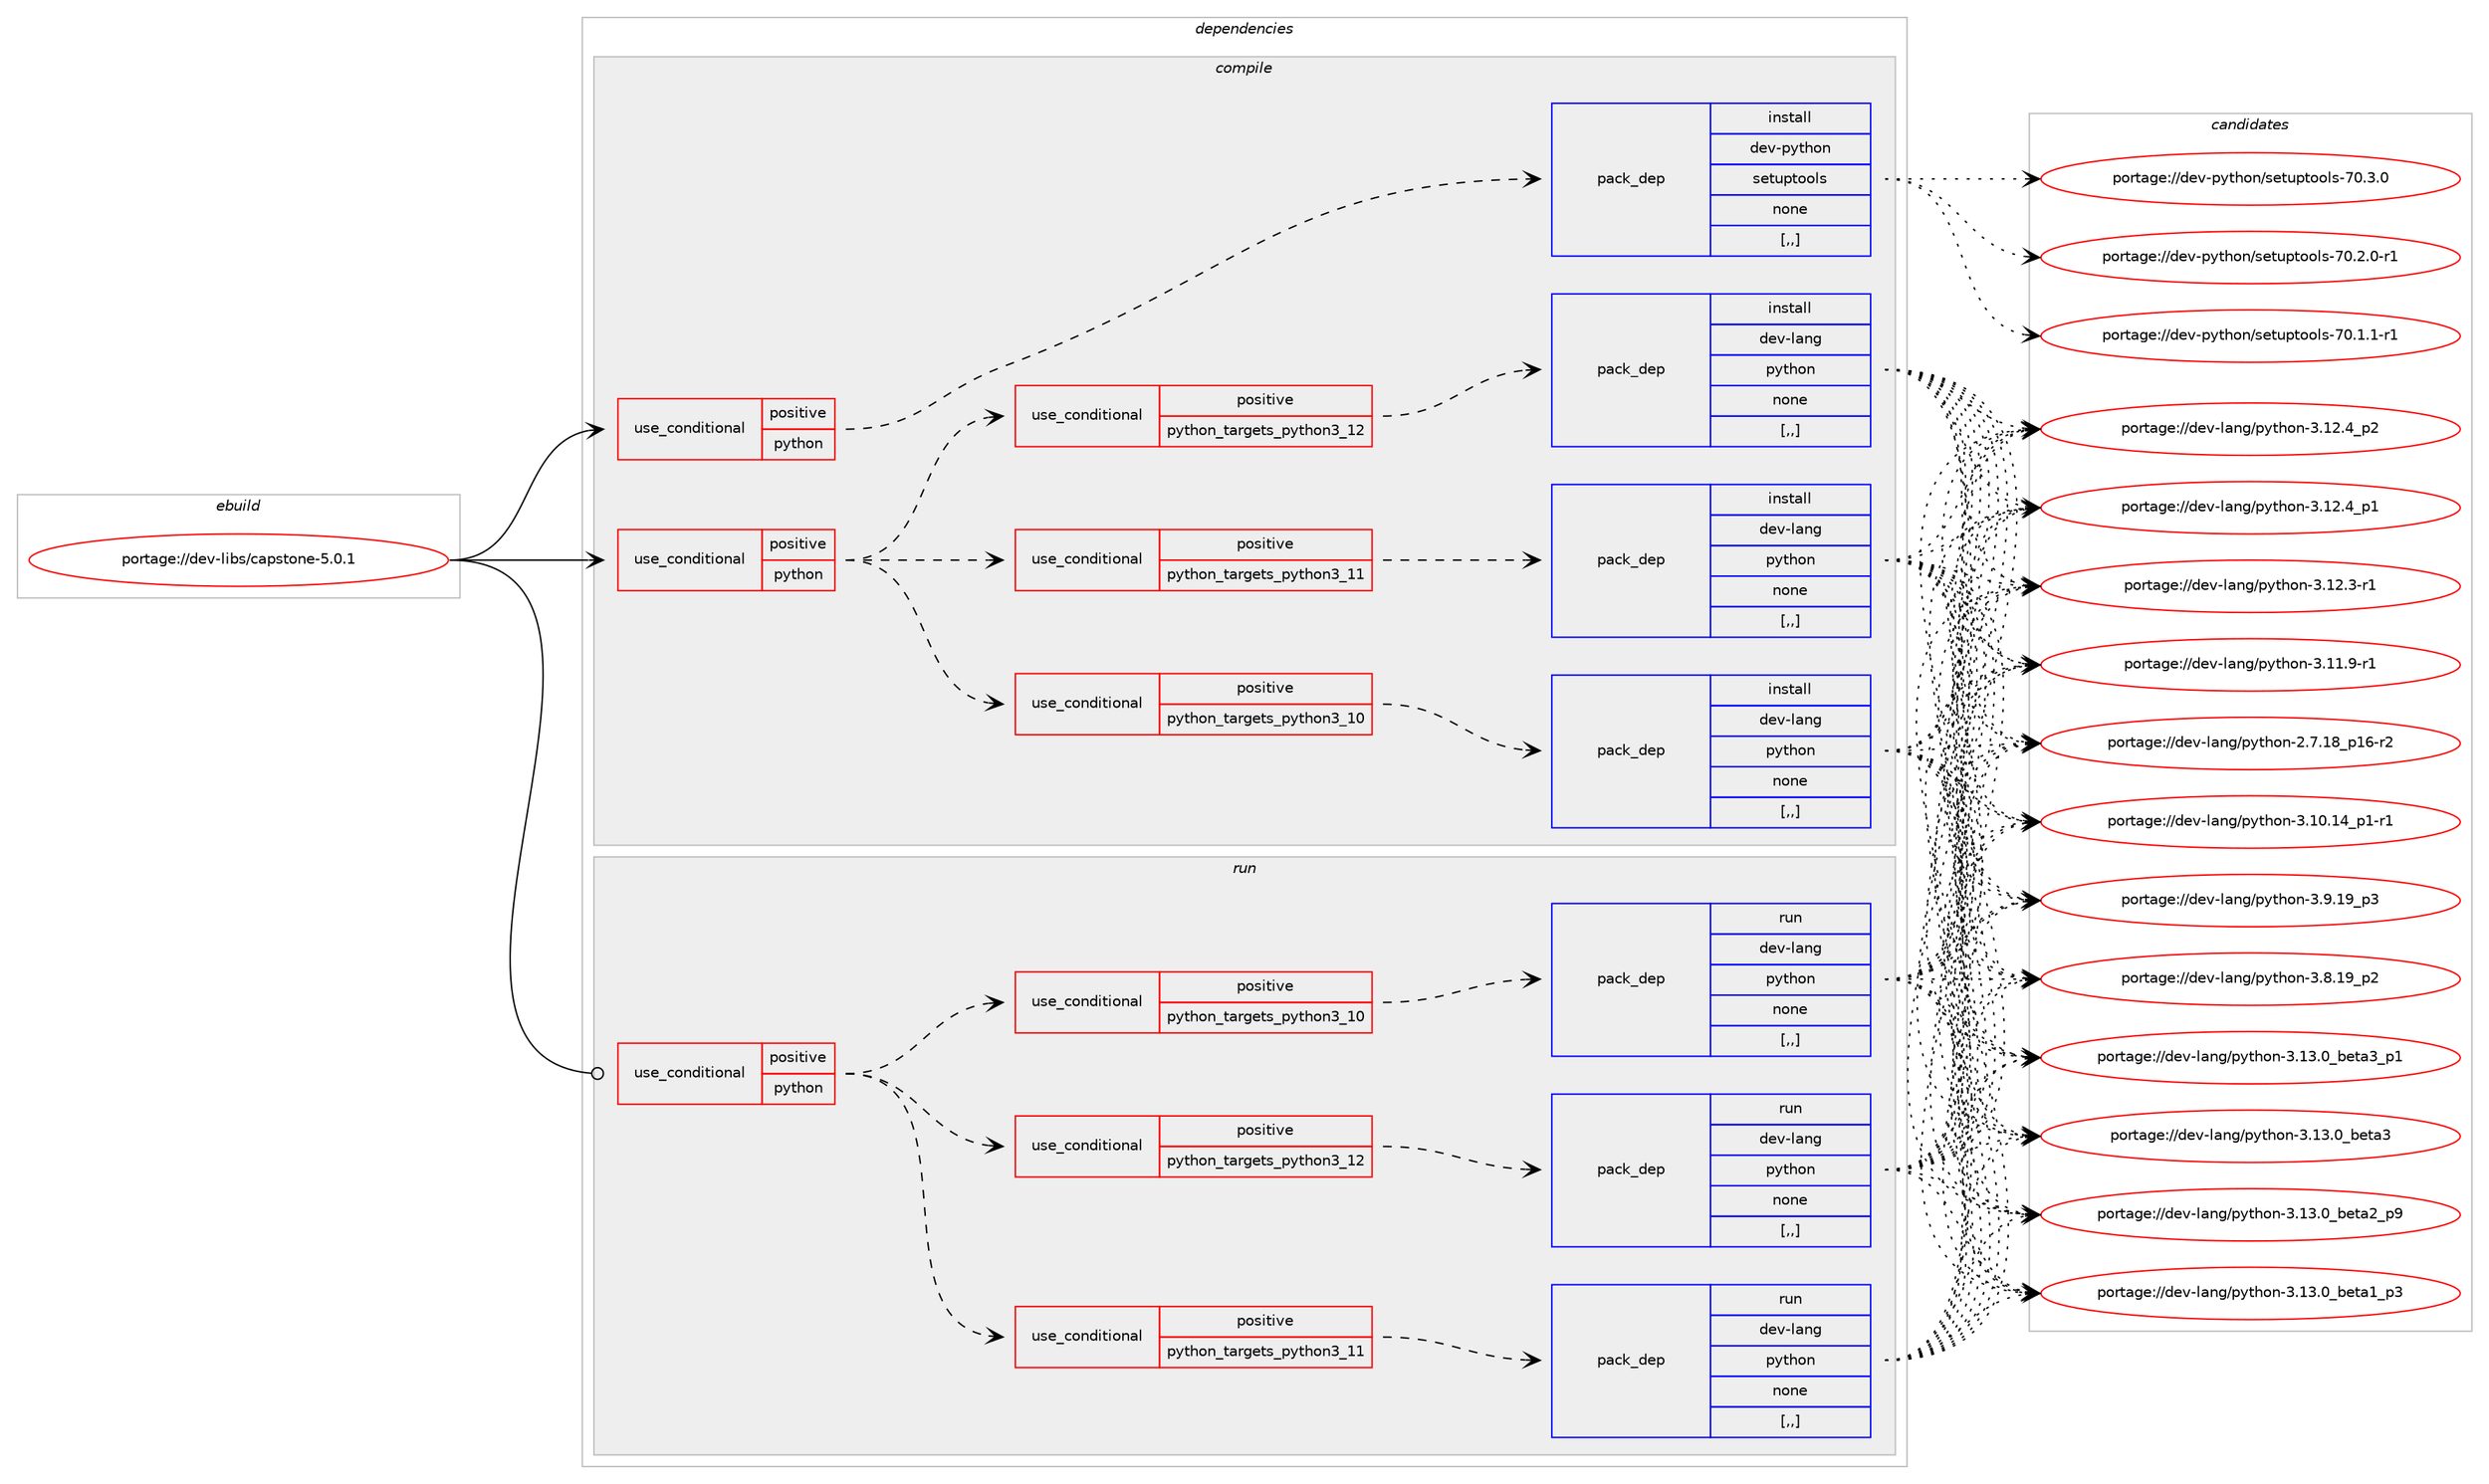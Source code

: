digraph prolog {

# *************
# Graph options
# *************

newrank=true;
concentrate=true;
compound=true;
graph [rankdir=LR,fontname=Helvetica,fontsize=10,ranksep=1.5];#, ranksep=2.5, nodesep=0.2];
edge  [arrowhead=vee];
node  [fontname=Helvetica,fontsize=10];

# **********
# The ebuild
# **********

subgraph cluster_leftcol {
color=gray;
label=<<i>ebuild</i>>;
id [label="portage://dev-libs/capstone-5.0.1", color=red, width=4, href="../dev-libs/capstone-5.0.1.svg"];
}

# ****************
# The dependencies
# ****************

subgraph cluster_midcol {
color=gray;
label=<<i>dependencies</i>>;
subgraph cluster_compile {
fillcolor="#eeeeee";
style=filled;
label=<<i>compile</i>>;
subgraph cond26045 {
dependency106749 [label=<<TABLE BORDER="0" CELLBORDER="1" CELLSPACING="0" CELLPADDING="4"><TR><TD ROWSPAN="3" CELLPADDING="10">use_conditional</TD></TR><TR><TD>positive</TD></TR><TR><TD>python</TD></TR></TABLE>>, shape=none, color=red];
subgraph cond26046 {
dependency106750 [label=<<TABLE BORDER="0" CELLBORDER="1" CELLSPACING="0" CELLPADDING="4"><TR><TD ROWSPAN="3" CELLPADDING="10">use_conditional</TD></TR><TR><TD>positive</TD></TR><TR><TD>python_targets_python3_10</TD></TR></TABLE>>, shape=none, color=red];
subgraph pack79545 {
dependency106751 [label=<<TABLE BORDER="0" CELLBORDER="1" CELLSPACING="0" CELLPADDING="4" WIDTH="220"><TR><TD ROWSPAN="6" CELLPADDING="30">pack_dep</TD></TR><TR><TD WIDTH="110">install</TD></TR><TR><TD>dev-lang</TD></TR><TR><TD>python</TD></TR><TR><TD>none</TD></TR><TR><TD>[,,]</TD></TR></TABLE>>, shape=none, color=blue];
}
dependency106750:e -> dependency106751:w [weight=20,style="dashed",arrowhead="vee"];
}
dependency106749:e -> dependency106750:w [weight=20,style="dashed",arrowhead="vee"];
subgraph cond26047 {
dependency106752 [label=<<TABLE BORDER="0" CELLBORDER="1" CELLSPACING="0" CELLPADDING="4"><TR><TD ROWSPAN="3" CELLPADDING="10">use_conditional</TD></TR><TR><TD>positive</TD></TR><TR><TD>python_targets_python3_11</TD></TR></TABLE>>, shape=none, color=red];
subgraph pack79546 {
dependency106753 [label=<<TABLE BORDER="0" CELLBORDER="1" CELLSPACING="0" CELLPADDING="4" WIDTH="220"><TR><TD ROWSPAN="6" CELLPADDING="30">pack_dep</TD></TR><TR><TD WIDTH="110">install</TD></TR><TR><TD>dev-lang</TD></TR><TR><TD>python</TD></TR><TR><TD>none</TD></TR><TR><TD>[,,]</TD></TR></TABLE>>, shape=none, color=blue];
}
dependency106752:e -> dependency106753:w [weight=20,style="dashed",arrowhead="vee"];
}
dependency106749:e -> dependency106752:w [weight=20,style="dashed",arrowhead="vee"];
subgraph cond26048 {
dependency106754 [label=<<TABLE BORDER="0" CELLBORDER="1" CELLSPACING="0" CELLPADDING="4"><TR><TD ROWSPAN="3" CELLPADDING="10">use_conditional</TD></TR><TR><TD>positive</TD></TR><TR><TD>python_targets_python3_12</TD></TR></TABLE>>, shape=none, color=red];
subgraph pack79547 {
dependency106755 [label=<<TABLE BORDER="0" CELLBORDER="1" CELLSPACING="0" CELLPADDING="4" WIDTH="220"><TR><TD ROWSPAN="6" CELLPADDING="30">pack_dep</TD></TR><TR><TD WIDTH="110">install</TD></TR><TR><TD>dev-lang</TD></TR><TR><TD>python</TD></TR><TR><TD>none</TD></TR><TR><TD>[,,]</TD></TR></TABLE>>, shape=none, color=blue];
}
dependency106754:e -> dependency106755:w [weight=20,style="dashed",arrowhead="vee"];
}
dependency106749:e -> dependency106754:w [weight=20,style="dashed",arrowhead="vee"];
}
id:e -> dependency106749:w [weight=20,style="solid",arrowhead="vee"];
subgraph cond26049 {
dependency106756 [label=<<TABLE BORDER="0" CELLBORDER="1" CELLSPACING="0" CELLPADDING="4"><TR><TD ROWSPAN="3" CELLPADDING="10">use_conditional</TD></TR><TR><TD>positive</TD></TR><TR><TD>python</TD></TR></TABLE>>, shape=none, color=red];
subgraph pack79548 {
dependency106757 [label=<<TABLE BORDER="0" CELLBORDER="1" CELLSPACING="0" CELLPADDING="4" WIDTH="220"><TR><TD ROWSPAN="6" CELLPADDING="30">pack_dep</TD></TR><TR><TD WIDTH="110">install</TD></TR><TR><TD>dev-python</TD></TR><TR><TD>setuptools</TD></TR><TR><TD>none</TD></TR><TR><TD>[,,]</TD></TR></TABLE>>, shape=none, color=blue];
}
dependency106756:e -> dependency106757:w [weight=20,style="dashed",arrowhead="vee"];
}
id:e -> dependency106756:w [weight=20,style="solid",arrowhead="vee"];
}
subgraph cluster_compileandrun {
fillcolor="#eeeeee";
style=filled;
label=<<i>compile and run</i>>;
}
subgraph cluster_run {
fillcolor="#eeeeee";
style=filled;
label=<<i>run</i>>;
subgraph cond26050 {
dependency106758 [label=<<TABLE BORDER="0" CELLBORDER="1" CELLSPACING="0" CELLPADDING="4"><TR><TD ROWSPAN="3" CELLPADDING="10">use_conditional</TD></TR><TR><TD>positive</TD></TR><TR><TD>python</TD></TR></TABLE>>, shape=none, color=red];
subgraph cond26051 {
dependency106759 [label=<<TABLE BORDER="0" CELLBORDER="1" CELLSPACING="0" CELLPADDING="4"><TR><TD ROWSPAN="3" CELLPADDING="10">use_conditional</TD></TR><TR><TD>positive</TD></TR><TR><TD>python_targets_python3_10</TD></TR></TABLE>>, shape=none, color=red];
subgraph pack79549 {
dependency106760 [label=<<TABLE BORDER="0" CELLBORDER="1" CELLSPACING="0" CELLPADDING="4" WIDTH="220"><TR><TD ROWSPAN="6" CELLPADDING="30">pack_dep</TD></TR><TR><TD WIDTH="110">run</TD></TR><TR><TD>dev-lang</TD></TR><TR><TD>python</TD></TR><TR><TD>none</TD></TR><TR><TD>[,,]</TD></TR></TABLE>>, shape=none, color=blue];
}
dependency106759:e -> dependency106760:w [weight=20,style="dashed",arrowhead="vee"];
}
dependency106758:e -> dependency106759:w [weight=20,style="dashed",arrowhead="vee"];
subgraph cond26052 {
dependency106761 [label=<<TABLE BORDER="0" CELLBORDER="1" CELLSPACING="0" CELLPADDING="4"><TR><TD ROWSPAN="3" CELLPADDING="10">use_conditional</TD></TR><TR><TD>positive</TD></TR><TR><TD>python_targets_python3_11</TD></TR></TABLE>>, shape=none, color=red];
subgraph pack79550 {
dependency106762 [label=<<TABLE BORDER="0" CELLBORDER="1" CELLSPACING="0" CELLPADDING="4" WIDTH="220"><TR><TD ROWSPAN="6" CELLPADDING="30">pack_dep</TD></TR><TR><TD WIDTH="110">run</TD></TR><TR><TD>dev-lang</TD></TR><TR><TD>python</TD></TR><TR><TD>none</TD></TR><TR><TD>[,,]</TD></TR></TABLE>>, shape=none, color=blue];
}
dependency106761:e -> dependency106762:w [weight=20,style="dashed",arrowhead="vee"];
}
dependency106758:e -> dependency106761:w [weight=20,style="dashed",arrowhead="vee"];
subgraph cond26053 {
dependency106763 [label=<<TABLE BORDER="0" CELLBORDER="1" CELLSPACING="0" CELLPADDING="4"><TR><TD ROWSPAN="3" CELLPADDING="10">use_conditional</TD></TR><TR><TD>positive</TD></TR><TR><TD>python_targets_python3_12</TD></TR></TABLE>>, shape=none, color=red];
subgraph pack79551 {
dependency106764 [label=<<TABLE BORDER="0" CELLBORDER="1" CELLSPACING="0" CELLPADDING="4" WIDTH="220"><TR><TD ROWSPAN="6" CELLPADDING="30">pack_dep</TD></TR><TR><TD WIDTH="110">run</TD></TR><TR><TD>dev-lang</TD></TR><TR><TD>python</TD></TR><TR><TD>none</TD></TR><TR><TD>[,,]</TD></TR></TABLE>>, shape=none, color=blue];
}
dependency106763:e -> dependency106764:w [weight=20,style="dashed",arrowhead="vee"];
}
dependency106758:e -> dependency106763:w [weight=20,style="dashed",arrowhead="vee"];
}
id:e -> dependency106758:w [weight=20,style="solid",arrowhead="odot"];
}
}

# **************
# The candidates
# **************

subgraph cluster_choices {
rank=same;
color=gray;
label=<<i>candidates</i>>;

subgraph choice79545 {
color=black;
nodesep=1;
choice10010111845108971101034711212111610411111045514649514648959810111697519511249 [label="portage://dev-lang/python-3.13.0_beta3_p1", color=red, width=4,href="../dev-lang/python-3.13.0_beta3_p1.svg"];
choice1001011184510897110103471121211161041111104551464951464895981011169751 [label="portage://dev-lang/python-3.13.0_beta3", color=red, width=4,href="../dev-lang/python-3.13.0_beta3.svg"];
choice10010111845108971101034711212111610411111045514649514648959810111697509511257 [label="portage://dev-lang/python-3.13.0_beta2_p9", color=red, width=4,href="../dev-lang/python-3.13.0_beta2_p9.svg"];
choice10010111845108971101034711212111610411111045514649514648959810111697499511251 [label="portage://dev-lang/python-3.13.0_beta1_p3", color=red, width=4,href="../dev-lang/python-3.13.0_beta1_p3.svg"];
choice100101118451089711010347112121116104111110455146495046529511250 [label="portage://dev-lang/python-3.12.4_p2", color=red, width=4,href="../dev-lang/python-3.12.4_p2.svg"];
choice100101118451089711010347112121116104111110455146495046529511249 [label="portage://dev-lang/python-3.12.4_p1", color=red, width=4,href="../dev-lang/python-3.12.4_p1.svg"];
choice100101118451089711010347112121116104111110455146495046514511449 [label="portage://dev-lang/python-3.12.3-r1", color=red, width=4,href="../dev-lang/python-3.12.3-r1.svg"];
choice100101118451089711010347112121116104111110455146494946574511449 [label="portage://dev-lang/python-3.11.9-r1", color=red, width=4,href="../dev-lang/python-3.11.9-r1.svg"];
choice100101118451089711010347112121116104111110455146494846495295112494511449 [label="portage://dev-lang/python-3.10.14_p1-r1", color=red, width=4,href="../dev-lang/python-3.10.14_p1-r1.svg"];
choice100101118451089711010347112121116104111110455146574649579511251 [label="portage://dev-lang/python-3.9.19_p3", color=red, width=4,href="../dev-lang/python-3.9.19_p3.svg"];
choice100101118451089711010347112121116104111110455146564649579511250 [label="portage://dev-lang/python-3.8.19_p2", color=red, width=4,href="../dev-lang/python-3.8.19_p2.svg"];
choice100101118451089711010347112121116104111110455046554649569511249544511450 [label="portage://dev-lang/python-2.7.18_p16-r2", color=red, width=4,href="../dev-lang/python-2.7.18_p16-r2.svg"];
dependency106751:e -> choice10010111845108971101034711212111610411111045514649514648959810111697519511249:w [style=dotted,weight="100"];
dependency106751:e -> choice1001011184510897110103471121211161041111104551464951464895981011169751:w [style=dotted,weight="100"];
dependency106751:e -> choice10010111845108971101034711212111610411111045514649514648959810111697509511257:w [style=dotted,weight="100"];
dependency106751:e -> choice10010111845108971101034711212111610411111045514649514648959810111697499511251:w [style=dotted,weight="100"];
dependency106751:e -> choice100101118451089711010347112121116104111110455146495046529511250:w [style=dotted,weight="100"];
dependency106751:e -> choice100101118451089711010347112121116104111110455146495046529511249:w [style=dotted,weight="100"];
dependency106751:e -> choice100101118451089711010347112121116104111110455146495046514511449:w [style=dotted,weight="100"];
dependency106751:e -> choice100101118451089711010347112121116104111110455146494946574511449:w [style=dotted,weight="100"];
dependency106751:e -> choice100101118451089711010347112121116104111110455146494846495295112494511449:w [style=dotted,weight="100"];
dependency106751:e -> choice100101118451089711010347112121116104111110455146574649579511251:w [style=dotted,weight="100"];
dependency106751:e -> choice100101118451089711010347112121116104111110455146564649579511250:w [style=dotted,weight="100"];
dependency106751:e -> choice100101118451089711010347112121116104111110455046554649569511249544511450:w [style=dotted,weight="100"];
}
subgraph choice79546 {
color=black;
nodesep=1;
choice10010111845108971101034711212111610411111045514649514648959810111697519511249 [label="portage://dev-lang/python-3.13.0_beta3_p1", color=red, width=4,href="../dev-lang/python-3.13.0_beta3_p1.svg"];
choice1001011184510897110103471121211161041111104551464951464895981011169751 [label="portage://dev-lang/python-3.13.0_beta3", color=red, width=4,href="../dev-lang/python-3.13.0_beta3.svg"];
choice10010111845108971101034711212111610411111045514649514648959810111697509511257 [label="portage://dev-lang/python-3.13.0_beta2_p9", color=red, width=4,href="../dev-lang/python-3.13.0_beta2_p9.svg"];
choice10010111845108971101034711212111610411111045514649514648959810111697499511251 [label="portage://dev-lang/python-3.13.0_beta1_p3", color=red, width=4,href="../dev-lang/python-3.13.0_beta1_p3.svg"];
choice100101118451089711010347112121116104111110455146495046529511250 [label="portage://dev-lang/python-3.12.4_p2", color=red, width=4,href="../dev-lang/python-3.12.4_p2.svg"];
choice100101118451089711010347112121116104111110455146495046529511249 [label="portage://dev-lang/python-3.12.4_p1", color=red, width=4,href="../dev-lang/python-3.12.4_p1.svg"];
choice100101118451089711010347112121116104111110455146495046514511449 [label="portage://dev-lang/python-3.12.3-r1", color=red, width=4,href="../dev-lang/python-3.12.3-r1.svg"];
choice100101118451089711010347112121116104111110455146494946574511449 [label="portage://dev-lang/python-3.11.9-r1", color=red, width=4,href="../dev-lang/python-3.11.9-r1.svg"];
choice100101118451089711010347112121116104111110455146494846495295112494511449 [label="portage://dev-lang/python-3.10.14_p1-r1", color=red, width=4,href="../dev-lang/python-3.10.14_p1-r1.svg"];
choice100101118451089711010347112121116104111110455146574649579511251 [label="portage://dev-lang/python-3.9.19_p3", color=red, width=4,href="../dev-lang/python-3.9.19_p3.svg"];
choice100101118451089711010347112121116104111110455146564649579511250 [label="portage://dev-lang/python-3.8.19_p2", color=red, width=4,href="../dev-lang/python-3.8.19_p2.svg"];
choice100101118451089711010347112121116104111110455046554649569511249544511450 [label="portage://dev-lang/python-2.7.18_p16-r2", color=red, width=4,href="../dev-lang/python-2.7.18_p16-r2.svg"];
dependency106753:e -> choice10010111845108971101034711212111610411111045514649514648959810111697519511249:w [style=dotted,weight="100"];
dependency106753:e -> choice1001011184510897110103471121211161041111104551464951464895981011169751:w [style=dotted,weight="100"];
dependency106753:e -> choice10010111845108971101034711212111610411111045514649514648959810111697509511257:w [style=dotted,weight="100"];
dependency106753:e -> choice10010111845108971101034711212111610411111045514649514648959810111697499511251:w [style=dotted,weight="100"];
dependency106753:e -> choice100101118451089711010347112121116104111110455146495046529511250:w [style=dotted,weight="100"];
dependency106753:e -> choice100101118451089711010347112121116104111110455146495046529511249:w [style=dotted,weight="100"];
dependency106753:e -> choice100101118451089711010347112121116104111110455146495046514511449:w [style=dotted,weight="100"];
dependency106753:e -> choice100101118451089711010347112121116104111110455146494946574511449:w [style=dotted,weight="100"];
dependency106753:e -> choice100101118451089711010347112121116104111110455146494846495295112494511449:w [style=dotted,weight="100"];
dependency106753:e -> choice100101118451089711010347112121116104111110455146574649579511251:w [style=dotted,weight="100"];
dependency106753:e -> choice100101118451089711010347112121116104111110455146564649579511250:w [style=dotted,weight="100"];
dependency106753:e -> choice100101118451089711010347112121116104111110455046554649569511249544511450:w [style=dotted,weight="100"];
}
subgraph choice79547 {
color=black;
nodesep=1;
choice10010111845108971101034711212111610411111045514649514648959810111697519511249 [label="portage://dev-lang/python-3.13.0_beta3_p1", color=red, width=4,href="../dev-lang/python-3.13.0_beta3_p1.svg"];
choice1001011184510897110103471121211161041111104551464951464895981011169751 [label="portage://dev-lang/python-3.13.0_beta3", color=red, width=4,href="../dev-lang/python-3.13.0_beta3.svg"];
choice10010111845108971101034711212111610411111045514649514648959810111697509511257 [label="portage://dev-lang/python-3.13.0_beta2_p9", color=red, width=4,href="../dev-lang/python-3.13.0_beta2_p9.svg"];
choice10010111845108971101034711212111610411111045514649514648959810111697499511251 [label="portage://dev-lang/python-3.13.0_beta1_p3", color=red, width=4,href="../dev-lang/python-3.13.0_beta1_p3.svg"];
choice100101118451089711010347112121116104111110455146495046529511250 [label="portage://dev-lang/python-3.12.4_p2", color=red, width=4,href="../dev-lang/python-3.12.4_p2.svg"];
choice100101118451089711010347112121116104111110455146495046529511249 [label="portage://dev-lang/python-3.12.4_p1", color=red, width=4,href="../dev-lang/python-3.12.4_p1.svg"];
choice100101118451089711010347112121116104111110455146495046514511449 [label="portage://dev-lang/python-3.12.3-r1", color=red, width=4,href="../dev-lang/python-3.12.3-r1.svg"];
choice100101118451089711010347112121116104111110455146494946574511449 [label="portage://dev-lang/python-3.11.9-r1", color=red, width=4,href="../dev-lang/python-3.11.9-r1.svg"];
choice100101118451089711010347112121116104111110455146494846495295112494511449 [label="portage://dev-lang/python-3.10.14_p1-r1", color=red, width=4,href="../dev-lang/python-3.10.14_p1-r1.svg"];
choice100101118451089711010347112121116104111110455146574649579511251 [label="portage://dev-lang/python-3.9.19_p3", color=red, width=4,href="../dev-lang/python-3.9.19_p3.svg"];
choice100101118451089711010347112121116104111110455146564649579511250 [label="portage://dev-lang/python-3.8.19_p2", color=red, width=4,href="../dev-lang/python-3.8.19_p2.svg"];
choice100101118451089711010347112121116104111110455046554649569511249544511450 [label="portage://dev-lang/python-2.7.18_p16-r2", color=red, width=4,href="../dev-lang/python-2.7.18_p16-r2.svg"];
dependency106755:e -> choice10010111845108971101034711212111610411111045514649514648959810111697519511249:w [style=dotted,weight="100"];
dependency106755:e -> choice1001011184510897110103471121211161041111104551464951464895981011169751:w [style=dotted,weight="100"];
dependency106755:e -> choice10010111845108971101034711212111610411111045514649514648959810111697509511257:w [style=dotted,weight="100"];
dependency106755:e -> choice10010111845108971101034711212111610411111045514649514648959810111697499511251:w [style=dotted,weight="100"];
dependency106755:e -> choice100101118451089711010347112121116104111110455146495046529511250:w [style=dotted,weight="100"];
dependency106755:e -> choice100101118451089711010347112121116104111110455146495046529511249:w [style=dotted,weight="100"];
dependency106755:e -> choice100101118451089711010347112121116104111110455146495046514511449:w [style=dotted,weight="100"];
dependency106755:e -> choice100101118451089711010347112121116104111110455146494946574511449:w [style=dotted,weight="100"];
dependency106755:e -> choice100101118451089711010347112121116104111110455146494846495295112494511449:w [style=dotted,weight="100"];
dependency106755:e -> choice100101118451089711010347112121116104111110455146574649579511251:w [style=dotted,weight="100"];
dependency106755:e -> choice100101118451089711010347112121116104111110455146564649579511250:w [style=dotted,weight="100"];
dependency106755:e -> choice100101118451089711010347112121116104111110455046554649569511249544511450:w [style=dotted,weight="100"];
}
subgraph choice79548 {
color=black;
nodesep=1;
choice100101118451121211161041111104711510111611711211611111110811545554846514648 [label="portage://dev-python/setuptools-70.3.0", color=red, width=4,href="../dev-python/setuptools-70.3.0.svg"];
choice1001011184511212111610411111047115101116117112116111111108115455548465046484511449 [label="portage://dev-python/setuptools-70.2.0-r1", color=red, width=4,href="../dev-python/setuptools-70.2.0-r1.svg"];
choice1001011184511212111610411111047115101116117112116111111108115455548464946494511449 [label="portage://dev-python/setuptools-70.1.1-r1", color=red, width=4,href="../dev-python/setuptools-70.1.1-r1.svg"];
dependency106757:e -> choice100101118451121211161041111104711510111611711211611111110811545554846514648:w [style=dotted,weight="100"];
dependency106757:e -> choice1001011184511212111610411111047115101116117112116111111108115455548465046484511449:w [style=dotted,weight="100"];
dependency106757:e -> choice1001011184511212111610411111047115101116117112116111111108115455548464946494511449:w [style=dotted,weight="100"];
}
subgraph choice79549 {
color=black;
nodesep=1;
choice10010111845108971101034711212111610411111045514649514648959810111697519511249 [label="portage://dev-lang/python-3.13.0_beta3_p1", color=red, width=4,href="../dev-lang/python-3.13.0_beta3_p1.svg"];
choice1001011184510897110103471121211161041111104551464951464895981011169751 [label="portage://dev-lang/python-3.13.0_beta3", color=red, width=4,href="../dev-lang/python-3.13.0_beta3.svg"];
choice10010111845108971101034711212111610411111045514649514648959810111697509511257 [label="portage://dev-lang/python-3.13.0_beta2_p9", color=red, width=4,href="../dev-lang/python-3.13.0_beta2_p9.svg"];
choice10010111845108971101034711212111610411111045514649514648959810111697499511251 [label="portage://dev-lang/python-3.13.0_beta1_p3", color=red, width=4,href="../dev-lang/python-3.13.0_beta1_p3.svg"];
choice100101118451089711010347112121116104111110455146495046529511250 [label="portage://dev-lang/python-3.12.4_p2", color=red, width=4,href="../dev-lang/python-3.12.4_p2.svg"];
choice100101118451089711010347112121116104111110455146495046529511249 [label="portage://dev-lang/python-3.12.4_p1", color=red, width=4,href="../dev-lang/python-3.12.4_p1.svg"];
choice100101118451089711010347112121116104111110455146495046514511449 [label="portage://dev-lang/python-3.12.3-r1", color=red, width=4,href="../dev-lang/python-3.12.3-r1.svg"];
choice100101118451089711010347112121116104111110455146494946574511449 [label="portage://dev-lang/python-3.11.9-r1", color=red, width=4,href="../dev-lang/python-3.11.9-r1.svg"];
choice100101118451089711010347112121116104111110455146494846495295112494511449 [label="portage://dev-lang/python-3.10.14_p1-r1", color=red, width=4,href="../dev-lang/python-3.10.14_p1-r1.svg"];
choice100101118451089711010347112121116104111110455146574649579511251 [label="portage://dev-lang/python-3.9.19_p3", color=red, width=4,href="../dev-lang/python-3.9.19_p3.svg"];
choice100101118451089711010347112121116104111110455146564649579511250 [label="portage://dev-lang/python-3.8.19_p2", color=red, width=4,href="../dev-lang/python-3.8.19_p2.svg"];
choice100101118451089711010347112121116104111110455046554649569511249544511450 [label="portage://dev-lang/python-2.7.18_p16-r2", color=red, width=4,href="../dev-lang/python-2.7.18_p16-r2.svg"];
dependency106760:e -> choice10010111845108971101034711212111610411111045514649514648959810111697519511249:w [style=dotted,weight="100"];
dependency106760:e -> choice1001011184510897110103471121211161041111104551464951464895981011169751:w [style=dotted,weight="100"];
dependency106760:e -> choice10010111845108971101034711212111610411111045514649514648959810111697509511257:w [style=dotted,weight="100"];
dependency106760:e -> choice10010111845108971101034711212111610411111045514649514648959810111697499511251:w [style=dotted,weight="100"];
dependency106760:e -> choice100101118451089711010347112121116104111110455146495046529511250:w [style=dotted,weight="100"];
dependency106760:e -> choice100101118451089711010347112121116104111110455146495046529511249:w [style=dotted,weight="100"];
dependency106760:e -> choice100101118451089711010347112121116104111110455146495046514511449:w [style=dotted,weight="100"];
dependency106760:e -> choice100101118451089711010347112121116104111110455146494946574511449:w [style=dotted,weight="100"];
dependency106760:e -> choice100101118451089711010347112121116104111110455146494846495295112494511449:w [style=dotted,weight="100"];
dependency106760:e -> choice100101118451089711010347112121116104111110455146574649579511251:w [style=dotted,weight="100"];
dependency106760:e -> choice100101118451089711010347112121116104111110455146564649579511250:w [style=dotted,weight="100"];
dependency106760:e -> choice100101118451089711010347112121116104111110455046554649569511249544511450:w [style=dotted,weight="100"];
}
subgraph choice79550 {
color=black;
nodesep=1;
choice10010111845108971101034711212111610411111045514649514648959810111697519511249 [label="portage://dev-lang/python-3.13.0_beta3_p1", color=red, width=4,href="../dev-lang/python-3.13.0_beta3_p1.svg"];
choice1001011184510897110103471121211161041111104551464951464895981011169751 [label="portage://dev-lang/python-3.13.0_beta3", color=red, width=4,href="../dev-lang/python-3.13.0_beta3.svg"];
choice10010111845108971101034711212111610411111045514649514648959810111697509511257 [label="portage://dev-lang/python-3.13.0_beta2_p9", color=red, width=4,href="../dev-lang/python-3.13.0_beta2_p9.svg"];
choice10010111845108971101034711212111610411111045514649514648959810111697499511251 [label="portage://dev-lang/python-3.13.0_beta1_p3", color=red, width=4,href="../dev-lang/python-3.13.0_beta1_p3.svg"];
choice100101118451089711010347112121116104111110455146495046529511250 [label="portage://dev-lang/python-3.12.4_p2", color=red, width=4,href="../dev-lang/python-3.12.4_p2.svg"];
choice100101118451089711010347112121116104111110455146495046529511249 [label="portage://dev-lang/python-3.12.4_p1", color=red, width=4,href="../dev-lang/python-3.12.4_p1.svg"];
choice100101118451089711010347112121116104111110455146495046514511449 [label="portage://dev-lang/python-3.12.3-r1", color=red, width=4,href="../dev-lang/python-3.12.3-r1.svg"];
choice100101118451089711010347112121116104111110455146494946574511449 [label="portage://dev-lang/python-3.11.9-r1", color=red, width=4,href="../dev-lang/python-3.11.9-r1.svg"];
choice100101118451089711010347112121116104111110455146494846495295112494511449 [label="portage://dev-lang/python-3.10.14_p1-r1", color=red, width=4,href="../dev-lang/python-3.10.14_p1-r1.svg"];
choice100101118451089711010347112121116104111110455146574649579511251 [label="portage://dev-lang/python-3.9.19_p3", color=red, width=4,href="../dev-lang/python-3.9.19_p3.svg"];
choice100101118451089711010347112121116104111110455146564649579511250 [label="portage://dev-lang/python-3.8.19_p2", color=red, width=4,href="../dev-lang/python-3.8.19_p2.svg"];
choice100101118451089711010347112121116104111110455046554649569511249544511450 [label="portage://dev-lang/python-2.7.18_p16-r2", color=red, width=4,href="../dev-lang/python-2.7.18_p16-r2.svg"];
dependency106762:e -> choice10010111845108971101034711212111610411111045514649514648959810111697519511249:w [style=dotted,weight="100"];
dependency106762:e -> choice1001011184510897110103471121211161041111104551464951464895981011169751:w [style=dotted,weight="100"];
dependency106762:e -> choice10010111845108971101034711212111610411111045514649514648959810111697509511257:w [style=dotted,weight="100"];
dependency106762:e -> choice10010111845108971101034711212111610411111045514649514648959810111697499511251:w [style=dotted,weight="100"];
dependency106762:e -> choice100101118451089711010347112121116104111110455146495046529511250:w [style=dotted,weight="100"];
dependency106762:e -> choice100101118451089711010347112121116104111110455146495046529511249:w [style=dotted,weight="100"];
dependency106762:e -> choice100101118451089711010347112121116104111110455146495046514511449:w [style=dotted,weight="100"];
dependency106762:e -> choice100101118451089711010347112121116104111110455146494946574511449:w [style=dotted,weight="100"];
dependency106762:e -> choice100101118451089711010347112121116104111110455146494846495295112494511449:w [style=dotted,weight="100"];
dependency106762:e -> choice100101118451089711010347112121116104111110455146574649579511251:w [style=dotted,weight="100"];
dependency106762:e -> choice100101118451089711010347112121116104111110455146564649579511250:w [style=dotted,weight="100"];
dependency106762:e -> choice100101118451089711010347112121116104111110455046554649569511249544511450:w [style=dotted,weight="100"];
}
subgraph choice79551 {
color=black;
nodesep=1;
choice10010111845108971101034711212111610411111045514649514648959810111697519511249 [label="portage://dev-lang/python-3.13.0_beta3_p1", color=red, width=4,href="../dev-lang/python-3.13.0_beta3_p1.svg"];
choice1001011184510897110103471121211161041111104551464951464895981011169751 [label="portage://dev-lang/python-3.13.0_beta3", color=red, width=4,href="../dev-lang/python-3.13.0_beta3.svg"];
choice10010111845108971101034711212111610411111045514649514648959810111697509511257 [label="portage://dev-lang/python-3.13.0_beta2_p9", color=red, width=4,href="../dev-lang/python-3.13.0_beta2_p9.svg"];
choice10010111845108971101034711212111610411111045514649514648959810111697499511251 [label="portage://dev-lang/python-3.13.0_beta1_p3", color=red, width=4,href="../dev-lang/python-3.13.0_beta1_p3.svg"];
choice100101118451089711010347112121116104111110455146495046529511250 [label="portage://dev-lang/python-3.12.4_p2", color=red, width=4,href="../dev-lang/python-3.12.4_p2.svg"];
choice100101118451089711010347112121116104111110455146495046529511249 [label="portage://dev-lang/python-3.12.4_p1", color=red, width=4,href="../dev-lang/python-3.12.4_p1.svg"];
choice100101118451089711010347112121116104111110455146495046514511449 [label="portage://dev-lang/python-3.12.3-r1", color=red, width=4,href="../dev-lang/python-3.12.3-r1.svg"];
choice100101118451089711010347112121116104111110455146494946574511449 [label="portage://dev-lang/python-3.11.9-r1", color=red, width=4,href="../dev-lang/python-3.11.9-r1.svg"];
choice100101118451089711010347112121116104111110455146494846495295112494511449 [label="portage://dev-lang/python-3.10.14_p1-r1", color=red, width=4,href="../dev-lang/python-3.10.14_p1-r1.svg"];
choice100101118451089711010347112121116104111110455146574649579511251 [label="portage://dev-lang/python-3.9.19_p3", color=red, width=4,href="../dev-lang/python-3.9.19_p3.svg"];
choice100101118451089711010347112121116104111110455146564649579511250 [label="portage://dev-lang/python-3.8.19_p2", color=red, width=4,href="../dev-lang/python-3.8.19_p2.svg"];
choice100101118451089711010347112121116104111110455046554649569511249544511450 [label="portage://dev-lang/python-2.7.18_p16-r2", color=red, width=4,href="../dev-lang/python-2.7.18_p16-r2.svg"];
dependency106764:e -> choice10010111845108971101034711212111610411111045514649514648959810111697519511249:w [style=dotted,weight="100"];
dependency106764:e -> choice1001011184510897110103471121211161041111104551464951464895981011169751:w [style=dotted,weight="100"];
dependency106764:e -> choice10010111845108971101034711212111610411111045514649514648959810111697509511257:w [style=dotted,weight="100"];
dependency106764:e -> choice10010111845108971101034711212111610411111045514649514648959810111697499511251:w [style=dotted,weight="100"];
dependency106764:e -> choice100101118451089711010347112121116104111110455146495046529511250:w [style=dotted,weight="100"];
dependency106764:e -> choice100101118451089711010347112121116104111110455146495046529511249:w [style=dotted,weight="100"];
dependency106764:e -> choice100101118451089711010347112121116104111110455146495046514511449:w [style=dotted,weight="100"];
dependency106764:e -> choice100101118451089711010347112121116104111110455146494946574511449:w [style=dotted,weight="100"];
dependency106764:e -> choice100101118451089711010347112121116104111110455146494846495295112494511449:w [style=dotted,weight="100"];
dependency106764:e -> choice100101118451089711010347112121116104111110455146574649579511251:w [style=dotted,weight="100"];
dependency106764:e -> choice100101118451089711010347112121116104111110455146564649579511250:w [style=dotted,weight="100"];
dependency106764:e -> choice100101118451089711010347112121116104111110455046554649569511249544511450:w [style=dotted,weight="100"];
}
}

}
